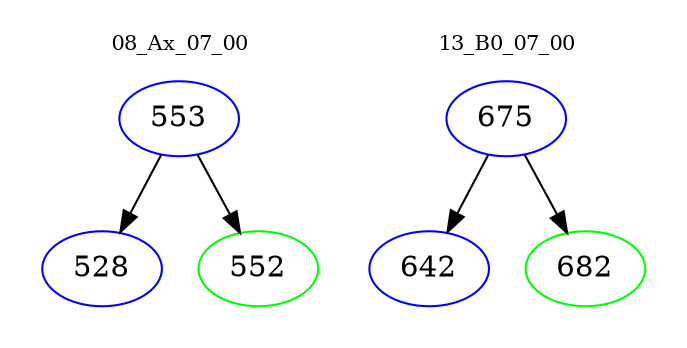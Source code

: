 digraph{
subgraph cluster_0 {
color = white
label = "08_Ax_07_00";
fontsize=10;
T0_553 [label="553", color="blue"]
T0_553 -> T0_528 [color="black"]
T0_528 [label="528", color="blue"]
T0_553 -> T0_552 [color="black"]
T0_552 [label="552", color="green"]
}
subgraph cluster_1 {
color = white
label = "13_B0_07_00";
fontsize=10;
T1_675 [label="675", color="blue"]
T1_675 -> T1_642 [color="black"]
T1_642 [label="642", color="blue"]
T1_675 -> T1_682 [color="black"]
T1_682 [label="682", color="green"]
}
}
